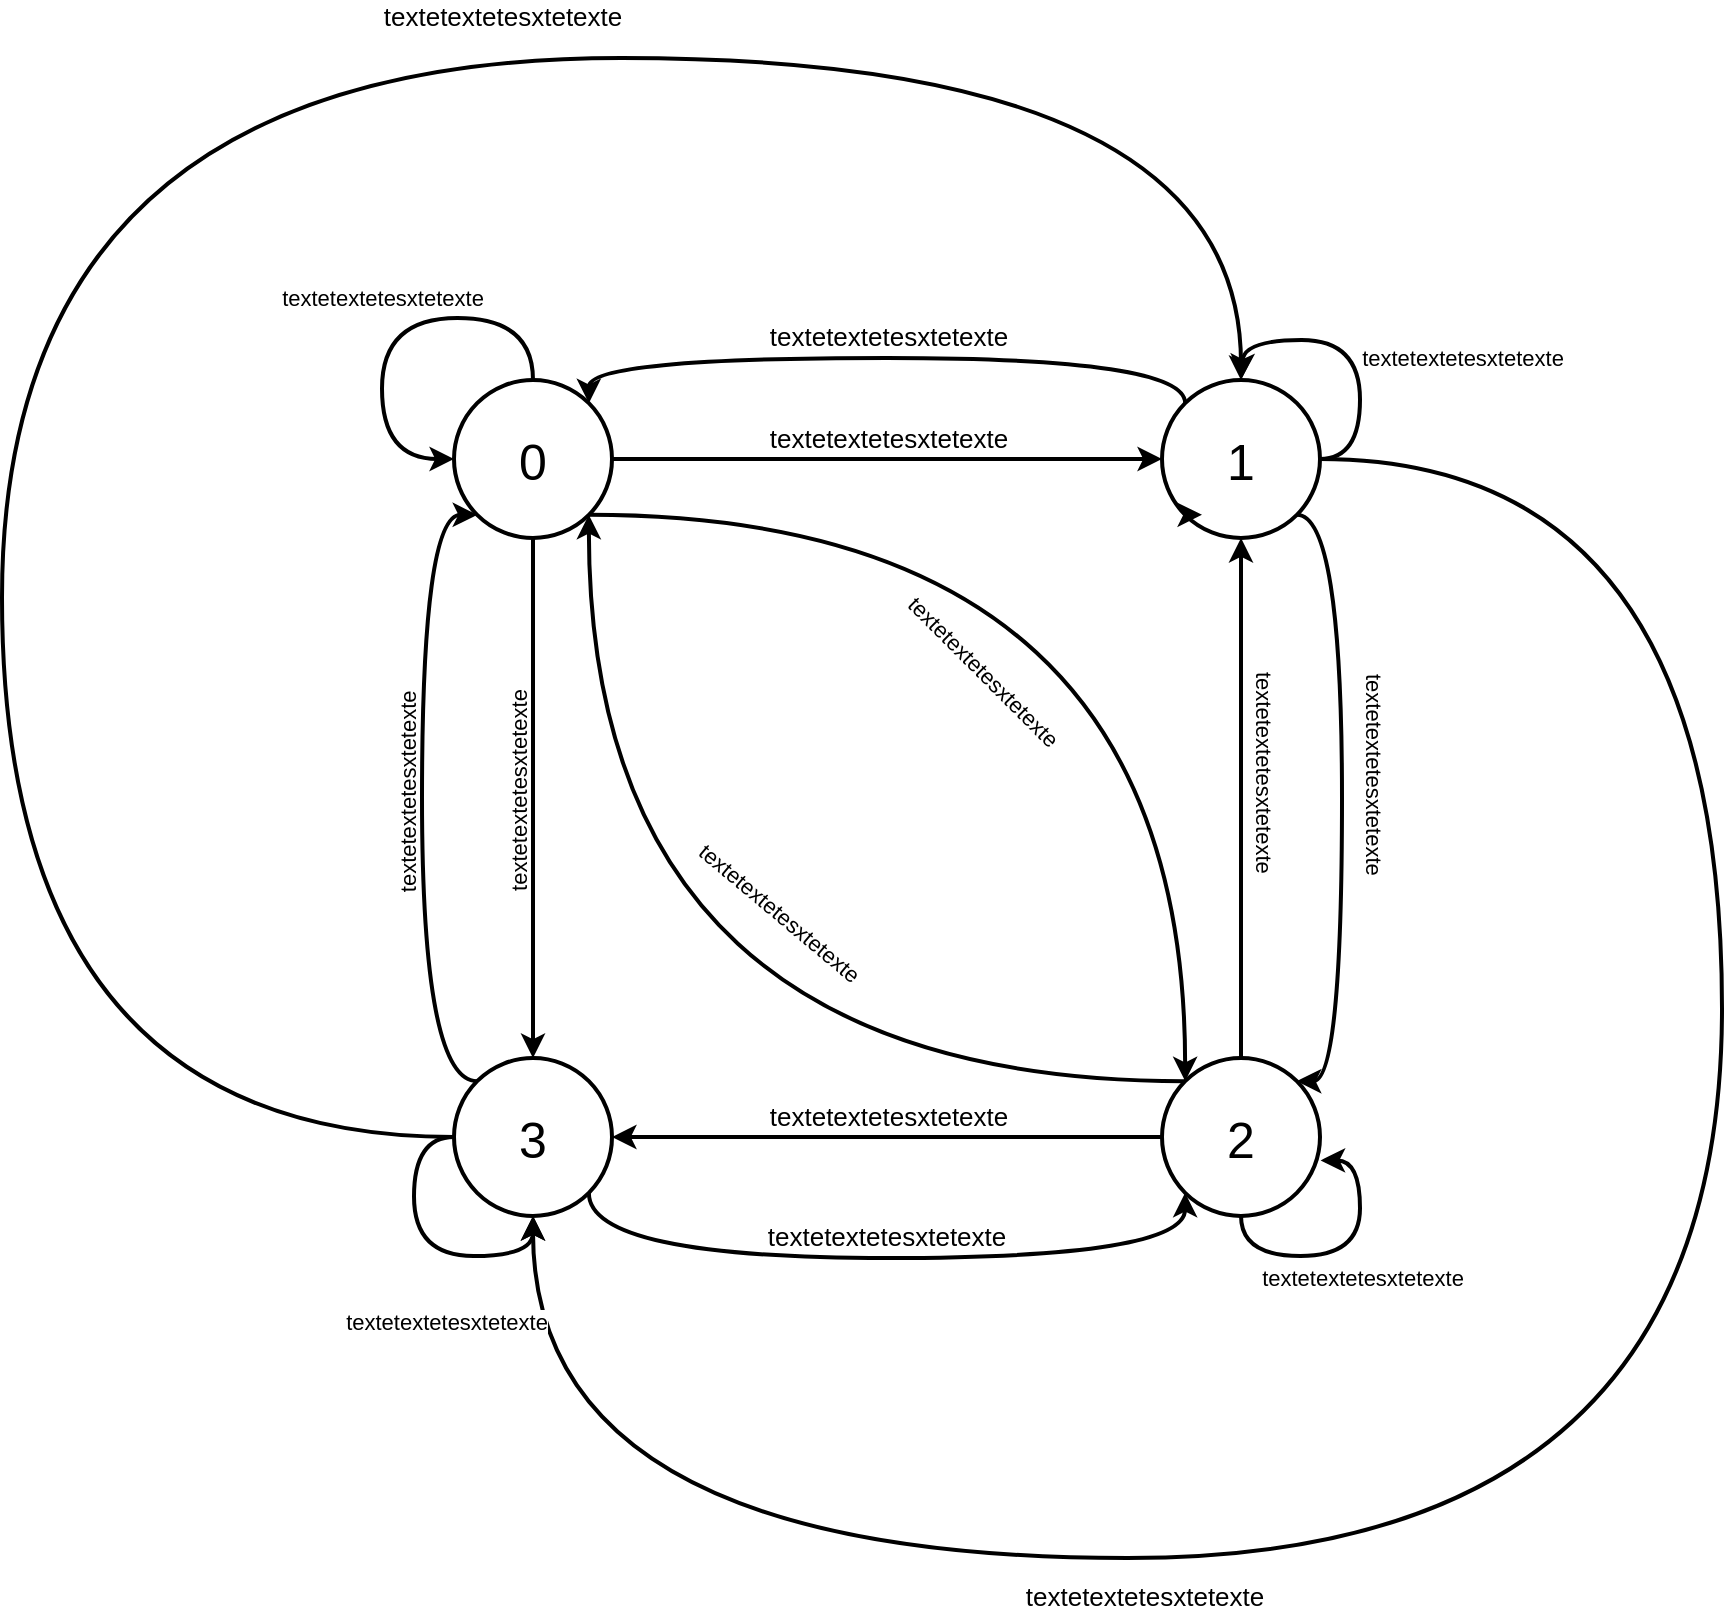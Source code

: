 <mxfile version="26.1.0">
  <diagram name="Page-1" id="jevsIs7GYPaXCSnmz56U">
    <mxGraphModel dx="2762" dy="929" grid="1" gridSize="10" guides="1" tooltips="1" connect="1" arrows="1" fold="1" page="1" pageScale="1" pageWidth="850" pageHeight="1100" math="0" shadow="0">
      <root>
        <mxCell id="0" />
        <mxCell id="1" parent="0" />
        <mxCell id="FmDAFievaNePRDionoAf-12" value="&lt;span style=&quot;color: rgb(0, 0, 0); font-family: Helvetica; font-style: normal; font-variant-ligatures: normal; font-variant-caps: normal; font-weight: 400; letter-spacing: normal; orphans: 2; text-align: center; text-indent: 0px; text-transform: none; widows: 2; word-spacing: 0px; -webkit-text-stroke-width: 0px; white-space: nowrap; text-decoration-thickness: initial; text-decoration-style: initial; text-decoration-color: initial; float: none; display: inline !important;&quot;&gt;textetextetesxtetexte&lt;/span&gt;" style="edgeStyle=orthogonalEdgeStyle;rounded=0;orthogonalLoop=1;jettySize=auto;html=1;exitX=1;exitY=0.5;exitDx=0;exitDy=0;entryX=0;entryY=0.5;entryDx=0;entryDy=0;strokeWidth=2;curved=1;strokeColor=default;verticalAlign=bottom;fontSize=13;labelBackgroundColor=none;" parent="1" source="FmDAFievaNePRDionoAf-1" target="FmDAFievaNePRDionoAf-3" edge="1">
          <mxGeometry relative="1" as="geometry">
            <mxPoint x="-436.569" y="550.431" as="sourcePoint" />
            <mxPoint x="-138.431" y="550.431" as="targetPoint" />
          </mxGeometry>
        </mxCell>
        <mxCell id="FmDAFievaNePRDionoAf-15" value="&lt;span style=&quot;color: rgb(0, 0, 0); font-family: Helvetica; font-size: 11px; font-style: normal; font-variant-ligatures: normal; font-variant-caps: normal; font-weight: 400; letter-spacing: normal; orphans: 2; text-align: center; text-indent: 0px; text-transform: none; widows: 2; word-spacing: 0px; -webkit-text-stroke-width: 0px; white-space: nowrap; text-decoration-thickness: initial; text-decoration-style: initial; text-decoration-color: initial; float: none; display: inline !important;&quot;&gt;textetextetesxtetexte&lt;/span&gt;" style="edgeStyle=orthogonalEdgeStyle;rounded=0;orthogonalLoop=1;jettySize=auto;html=1;exitX=0.5;exitY=1;exitDx=0;exitDy=0;entryX=0.5;entryY=0;entryDx=0;entryDy=0;strokeWidth=2;curved=1;strokeColor=default;verticalAlign=bottom;fontSize=13;horizontal=0;labelBackgroundColor=none;" parent="1" source="FmDAFievaNePRDionoAf-1" target="FmDAFievaNePRDionoAf-4" edge="1">
          <mxGeometry relative="1" as="geometry" />
        </mxCell>
        <mxCell id="FmDAFievaNePRDionoAf-35" value="" style="edgeStyle=orthogonalEdgeStyle;rounded=0;orthogonalLoop=1;jettySize=auto;html=1;exitX=1;exitY=1;exitDx=0;exitDy=0;entryX=0;entryY=0;entryDx=0;entryDy=0;curved=1;strokeWidth=2;strokeColor=default;verticalAlign=bottom;fontSize=13;labelBackgroundColor=none;" parent="1" source="FmDAFievaNePRDionoAf-1" target="FmDAFievaNePRDionoAf-5" edge="1">
          <mxGeometry relative="1" as="geometry" />
        </mxCell>
        <mxCell id="FmDAFievaNePRDionoAf-1" value="0" style="ellipse;whiteSpace=wrap;html=1;aspect=fixed;strokeWidth=2;strokeColor=default;fontSize=25;fontFamily=Helvetica;verticalAlign=middle;labelBackgroundColor=none;" parent="1" vertex="1">
          <mxGeometry x="-504" y="511" width="79" height="79" as="geometry" />
        </mxCell>
        <mxCell id="FmDAFievaNePRDionoAf-13" value="&lt;span style=&quot;color: rgb(0, 0, 0); font-family: Helvetica; font-style: normal; font-variant-ligatures: normal; font-variant-caps: normal; font-weight: 400; letter-spacing: normal; orphans: 2; text-align: center; text-indent: 0px; text-transform: none; widows: 2; word-spacing: 0px; -webkit-text-stroke-width: 0px; white-space: nowrap; text-decoration-thickness: initial; text-decoration-style: initial; text-decoration-color: initial; float: none; display: inline !important;&quot;&gt;textetextetesxtetexte&lt;/span&gt;" style="edgeStyle=orthogonalEdgeStyle;rounded=0;orthogonalLoop=1;jettySize=auto;html=1;exitX=0;exitY=0;exitDx=0;exitDy=0;entryX=1;entryY=0;entryDx=0;entryDy=0;strokeWidth=2;curved=1;strokeColor=default;verticalAlign=bottom;fontSize=13;labelBackgroundColor=none;" parent="1" source="FmDAFievaNePRDionoAf-3" target="FmDAFievaNePRDionoAf-1" edge="1">
          <mxGeometry relative="1" as="geometry">
            <Array as="points">
              <mxPoint x="-138" y="500" />
              <mxPoint x="-437" y="500" />
            </Array>
          </mxGeometry>
        </mxCell>
        <mxCell id="FmDAFievaNePRDionoAf-18" value="" style="edgeStyle=orthogonalEdgeStyle;rounded=0;orthogonalLoop=1;jettySize=auto;html=1;exitX=1;exitY=1;exitDx=0;exitDy=0;entryX=1;entryY=0;entryDx=0;entryDy=0;strokeWidth=2;curved=1;strokeColor=default;verticalAlign=top;fontSize=13;horizontal=0;textDirection=ltr;labelBackgroundColor=none;" parent="1" source="FmDAFievaNePRDionoAf-3" target="FmDAFievaNePRDionoAf-5" edge="1">
          <mxGeometry relative="1" as="geometry">
            <Array as="points">
              <mxPoint x="-60" y="579" />
              <mxPoint x="-60" y="861" />
            </Array>
          </mxGeometry>
        </mxCell>
        <mxCell id="Yr5-Lfc9U_IhyNixoYHS-2" value="&lt;span style=&quot;color: rgb(0, 0, 0); font-family: Helvetica; font-size: 11px; font-style: normal; font-variant-ligatures: normal; font-variant-caps: normal; font-weight: 400; letter-spacing: normal; orphans: 2; text-align: center; text-indent: 0px; text-transform: none; widows: 2; word-spacing: 0px; -webkit-text-stroke-width: 0px; white-space: nowrap; background-color: rgb(255, 255, 255); text-decoration-thickness: initial; text-decoration-style: initial; text-decoration-color: initial; display: inline !important; float: none;&quot;&gt;textetextetesxtetexte&lt;/span&gt;" style="edgeStyle=orthogonalEdgeStyle;rounded=0;orthogonalLoop=1;jettySize=auto;html=1;exitX=1;exitY=0.5;exitDx=0;exitDy=0;curved=1;strokeWidth=2;strokeColor=default;verticalAlign=bottom;fontSize=13;labelBackgroundColor=none;" edge="1" parent="1" source="FmDAFievaNePRDionoAf-3">
          <mxGeometry x="-0.229" y="-51" relative="1" as="geometry">
            <mxPoint x="-110" y="510" as="targetPoint" />
            <mxPoint as="offset" />
          </mxGeometry>
        </mxCell>
        <mxCell id="Yr5-Lfc9U_IhyNixoYHS-3" value="&lt;span style=&quot;color: rgb(0, 0, 0); font-family: Helvetica; font-style: normal; font-variant-ligatures: normal; font-variant-caps: normal; font-weight: 400; letter-spacing: normal; orphans: 2; text-align: center; text-indent: 0px; text-transform: none; widows: 2; word-spacing: 0px; -webkit-text-stroke-width: 0px; white-space: nowrap; text-decoration-thickness: initial; text-decoration-style: initial; text-decoration-color: initial; float: none; display: inline !important;&quot;&gt;textetextetesxtetexte&lt;/span&gt;" style="edgeStyle=orthogonalEdgeStyle;rounded=0;orthogonalLoop=1;jettySize=auto;html=1;exitX=1;exitY=0.5;exitDx=0;exitDy=0;entryX=0.5;entryY=1;entryDx=0;entryDy=0;curved=1;strokeWidth=2;strokeColor=default;verticalAlign=bottom;fontSize=13;labelBackgroundColor=none;" edge="1" parent="1" source="FmDAFievaNePRDionoAf-3" target="FmDAFievaNePRDionoAf-4">
          <mxGeometry x="0.372" y="30" relative="1" as="geometry">
            <Array as="points">
              <mxPoint x="130" y="551" />
              <mxPoint x="130" y="1100" />
              <mxPoint x="-464" y="1100" />
            </Array>
            <mxPoint as="offset" />
          </mxGeometry>
        </mxCell>
        <mxCell id="FmDAFievaNePRDionoAf-3" value="1" style="ellipse;whiteSpace=wrap;html=1;aspect=fixed;strokeWidth=2;strokeColor=default;fontSize=25;fontFamily=Helvetica;verticalAlign=middle;labelBackgroundColor=none;" parent="1" vertex="1">
          <mxGeometry x="-150" y="511" width="79" height="79" as="geometry" />
        </mxCell>
        <mxCell id="FmDAFievaNePRDionoAf-17" value="&lt;span style=&quot;color: rgb(0, 0, 0); font-family: Helvetica; font-size: 11px; font-style: normal; font-variant-ligatures: normal; font-variant-caps: normal; font-weight: 400; letter-spacing: normal; orphans: 2; text-align: center; text-indent: 0px; text-transform: none; widows: 2; word-spacing: 0px; -webkit-text-stroke-width: 0px; white-space: nowrap; text-decoration-thickness: initial; text-decoration-style: initial; text-decoration-color: initial; float: none; display: inline !important;&quot;&gt;textetextetesxtetexte&lt;/span&gt;" style="edgeStyle=orthogonalEdgeStyle;rounded=0;orthogonalLoop=1;jettySize=auto;html=1;exitX=0;exitY=0;exitDx=0;exitDy=0;entryX=0;entryY=1;entryDx=0;entryDy=0;strokeWidth=2;curved=1;strokeColor=default;verticalAlign=bottom;fontSize=13;horizontal=0;labelBackgroundColor=none;" parent="1" source="FmDAFievaNePRDionoAf-4" target="FmDAFievaNePRDionoAf-1" edge="1">
          <mxGeometry relative="1" as="geometry">
            <Array as="points">
              <mxPoint x="-520" y="862" />
              <mxPoint x="-520" y="578" />
            </Array>
          </mxGeometry>
        </mxCell>
        <mxCell id="FmDAFievaNePRDionoAf-21" value="&lt;span style=&quot;color: rgb(0, 0, 0); font-family: Helvetica; font-style: normal; font-variant-ligatures: normal; font-variant-caps: normal; font-weight: 400; letter-spacing: normal; orphans: 2; text-align: center; text-indent: 0px; text-transform: none; widows: 2; word-spacing: 0px; -webkit-text-stroke-width: 0px; white-space: nowrap; text-decoration-thickness: initial; text-decoration-style: initial; text-decoration-color: initial; float: none; display: inline !important;&quot;&gt;textetextetesxtetexte&lt;/span&gt;" style="edgeStyle=orthogonalEdgeStyle;rounded=0;orthogonalLoop=1;jettySize=auto;html=1;exitX=1;exitY=1;exitDx=0;exitDy=0;entryX=0;entryY=1;entryDx=0;entryDy=0;strokeWidth=2;curved=1;strokeColor=default;verticalAlign=bottom;fontSize=13;labelBackgroundColor=none;" parent="1" source="FmDAFievaNePRDionoAf-4" target="FmDAFievaNePRDionoAf-5" edge="1">
          <mxGeometry relative="1" as="geometry">
            <Array as="points">
              <mxPoint x="-437" y="950" />
              <mxPoint x="-138" y="950" />
            </Array>
          </mxGeometry>
        </mxCell>
        <mxCell id="FmDAFievaNePRDionoAf-38" value="textetextetesxtetexte" style="edgeStyle=orthogonalEdgeStyle;rounded=0;orthogonalLoop=1;jettySize=auto;html=1;exitX=0;exitY=0.5;exitDx=0;exitDy=0;entryX=0.5;entryY=0;entryDx=0;entryDy=0;curved=1;strokeWidth=2;strokeColor=default;verticalAlign=bottom;fontSize=13;labelBackgroundColor=none;" parent="1" source="FmDAFievaNePRDionoAf-4" target="FmDAFievaNePRDionoAf-3" edge="1">
          <mxGeometry x="0.314" y="10" relative="1" as="geometry">
            <Array as="points">
              <mxPoint x="-730" y="890" />
              <mxPoint x="-730" y="350" />
              <mxPoint x="-110" y="350" />
            </Array>
            <mxPoint as="offset" />
          </mxGeometry>
        </mxCell>
        <mxCell id="FmDAFievaNePRDionoAf-4" value="3" style="ellipse;whiteSpace=wrap;html=1;aspect=fixed;strokeWidth=2;strokeColor=default;fontSize=25;fontFamily=Helvetica;verticalAlign=middle;labelBackgroundColor=none;" parent="1" vertex="1">
          <mxGeometry x="-504" y="850" width="79" height="79" as="geometry" />
        </mxCell>
        <mxCell id="FmDAFievaNePRDionoAf-10" value="" style="edgeStyle=orthogonalEdgeStyle;rounded=0;orthogonalLoop=1;jettySize=auto;html=1;exitX=0.5;exitY=0;exitDx=0;exitDy=0;entryX=0.5;entryY=1;entryDx=0;entryDy=0;strokeWidth=2;curved=1;strokeColor=default;verticalAlign=top;fontSize=13;horizontal=0;textDirection=ltr;labelBackgroundColor=none;" parent="1" source="FmDAFievaNePRDionoAf-5" target="FmDAFievaNePRDionoAf-3" edge="1">
          <mxGeometry relative="1" as="geometry" />
        </mxCell>
        <mxCell id="FmDAFievaNePRDionoAf-20" value="&lt;span style=&quot;color: rgb(0, 0, 0); font-family: Helvetica; font-style: normal; font-variant-ligatures: normal; font-variant-caps: normal; font-weight: 400; letter-spacing: normal; orphans: 2; text-align: center; text-indent: 0px; text-transform: none; widows: 2; word-spacing: 0px; -webkit-text-stroke-width: 0px; white-space: nowrap; text-decoration-thickness: initial; text-decoration-style: initial; text-decoration-color: initial; float: none; display: inline !important;&quot;&gt;textetextetesxtetexte&lt;/span&gt;" style="edgeStyle=orthogonalEdgeStyle;rounded=0;orthogonalLoop=1;jettySize=auto;html=1;exitX=0;exitY=0.5;exitDx=0;exitDy=0;entryX=1;entryY=0.5;entryDx=0;entryDy=0;strokeWidth=2;curved=1;strokeColor=default;verticalAlign=bottom;fontSize=13;labelBackgroundColor=none;" parent="1" source="FmDAFievaNePRDionoAf-5" target="FmDAFievaNePRDionoAf-4" edge="1">
          <mxGeometry relative="1" as="geometry" />
        </mxCell>
        <mxCell id="FmDAFievaNePRDionoAf-36" style="edgeStyle=orthogonalEdgeStyle;rounded=0;orthogonalLoop=1;jettySize=auto;html=1;exitX=0;exitY=0;exitDx=0;exitDy=0;entryX=1;entryY=1;entryDx=0;entryDy=0;curved=1;strokeWidth=2;strokeColor=default;verticalAlign=bottom;fontSize=13;labelBackgroundColor=none;" parent="1" source="FmDAFievaNePRDionoAf-5" target="FmDAFievaNePRDionoAf-1" edge="1">
          <mxGeometry relative="1" as="geometry">
            <mxPoint x="-111.841" y="803.139" as="sourcePoint" />
            <mxPoint x="-409.979" y="520.001" as="targetPoint" />
          </mxGeometry>
        </mxCell>
        <mxCell id="FmDAFievaNePRDionoAf-5" value="2" style="ellipse;whiteSpace=wrap;html=1;aspect=fixed;strokeWidth=2;strokeColor=default;fontSize=25;fontFamily=Helvetica;verticalAlign=middle;labelBackgroundColor=none;" parent="1" vertex="1">
          <mxGeometry x="-150" y="850" width="79" height="79" as="geometry" />
        </mxCell>
        <mxCell id="FmDAFievaNePRDionoAf-29" style="edgeStyle=orthogonalEdgeStyle;rounded=0;orthogonalLoop=1;jettySize=auto;html=1;exitX=0;exitY=1;exitDx=0;exitDy=0;entryX=0.253;entryY=0.859;entryDx=0;entryDy=0;entryPerimeter=0;strokeColor=default;strokeWidth=2;verticalAlign=bottom;fontSize=13;labelBackgroundColor=none;" parent="1" source="FmDAFievaNePRDionoAf-3" target="FmDAFievaNePRDionoAf-3" edge="1">
          <mxGeometry relative="1" as="geometry" />
        </mxCell>
        <mxCell id="FmDAFievaNePRDionoAf-30" value="&lt;span style=&quot;color: rgb(0, 0, 0); font-family: Helvetica; font-size: 11px; font-style: normal; font-variant-ligatures: normal; font-variant-caps: normal; font-weight: 400; letter-spacing: normal; orphans: 2; text-align: center; text-indent: 0px; text-transform: none; widows: 2; word-spacing: 0px; -webkit-text-stroke-width: 0px; white-space: nowrap; background-color: rgb(255, 255, 255); text-decoration-thickness: initial; text-decoration-style: initial; text-decoration-color: initial; display: inline !important; float: none;&quot;&gt;textetextetesxtetexte&lt;/span&gt;" style="edgeStyle=orthogonalEdgeStyle;rounded=0;orthogonalLoop=1;jettySize=auto;html=1;exitX=0.5;exitY=0;exitDx=0;exitDy=0;entryX=0;entryY=0.5;entryDx=0;entryDy=0;curved=1;strokeWidth=2;strokeColor=default;verticalAlign=bottom;fontSize=13;labelBackgroundColor=none;" parent="1" source="FmDAFievaNePRDionoAf-1" target="FmDAFievaNePRDionoAf-1" edge="1">
          <mxGeometry relative="1" as="geometry">
            <Array as="points">
              <mxPoint x="-464" y="480" />
              <mxPoint x="-540" y="480" />
              <mxPoint x="-540" y="550" />
            </Array>
          </mxGeometry>
        </mxCell>
        <mxCell id="FmDAFievaNePRDionoAf-33" value="&lt;span style=&quot;color: rgb(0, 0, 0); font-family: Helvetica; font-size: 11px; font-style: normal; font-variant-ligatures: normal; font-variant-caps: normal; font-weight: 400; letter-spacing: normal; orphans: 2; text-align: center; text-indent: 0px; text-transform: none; widows: 2; word-spacing: 0px; -webkit-text-stroke-width: 0px; white-space: nowrap; background-color: rgb(255, 255, 255); text-decoration-thickness: initial; text-decoration-style: initial; text-decoration-color: initial; display: inline !important; float: none;&quot;&gt;textetextetesxtetexte&lt;/span&gt;" style="edgeStyle=orthogonalEdgeStyle;rounded=0;orthogonalLoop=1;jettySize=auto;html=1;exitX=0;exitY=0.5;exitDx=0;exitDy=0;entryX=0.5;entryY=1;entryDx=0;entryDy=0;curved=1;strokeWidth=2;strokeColor=default;verticalAlign=bottom;fontSize=13;labelBackgroundColor=none;" parent="1" source="FmDAFievaNePRDionoAf-4" target="FmDAFievaNePRDionoAf-4" edge="1">
          <mxGeometry x="-0.0" y="-22" relative="1" as="geometry">
            <mxPoint x="16" y="21" as="offset" />
          </mxGeometry>
        </mxCell>
        <mxCell id="FmDAFievaNePRDionoAf-34" value="&lt;span style=&quot;color: rgb(0, 0, 0); font-family: Helvetica; font-size: 11px; font-style: normal; font-variant-ligatures: normal; font-variant-caps: normal; font-weight: 400; letter-spacing: normal; orphans: 2; text-align: center; text-indent: 0px; text-transform: none; widows: 2; word-spacing: 0px; -webkit-text-stroke-width: 0px; white-space: nowrap; background-color: rgb(255, 255, 255); text-decoration-thickness: initial; text-decoration-style: initial; text-decoration-color: initial; display: inline !important; float: none;&quot;&gt;textetextetesxtetexte&lt;/span&gt;" style="edgeStyle=orthogonalEdgeStyle;rounded=0;orthogonalLoop=1;jettySize=auto;html=1;exitX=0.5;exitY=1;exitDx=0;exitDy=0;entryX=1.004;entryY=0.648;entryDx=0;entryDy=0;entryPerimeter=0;curved=1;strokeWidth=2;strokeColor=default;verticalAlign=bottom;fontSize=13;labelBackgroundColor=none;" parent="1" source="FmDAFievaNePRDionoAf-5" target="FmDAFievaNePRDionoAf-5" edge="1">
          <mxGeometry x="0.082" y="-21" relative="1" as="geometry">
            <mxPoint x="-20" y="21" as="offset" />
          </mxGeometry>
        </mxCell>
        <mxCell id="Yr5-Lfc9U_IhyNixoYHS-8" value="&lt;span style=&quot;color: rgb(0, 0, 0); font-family: Helvetica; font-size: 11px; font-style: normal; font-variant-ligatures: normal; font-variant-caps: normal; font-weight: 400; letter-spacing: normal; orphans: 2; text-align: center; text-indent: 0px; text-transform: none; widows: 2; word-spacing: 0px; -webkit-text-stroke-width: 0px; white-space: nowrap; background-color: rgb(255, 255, 255); text-decoration-thickness: initial; text-decoration-style: initial; text-decoration-color: initial; display: inline !important; float: none;&quot;&gt;textetextetesxtetexte&lt;/span&gt;" style="text;whiteSpace=wrap;html=1;rotation=45;" vertex="1" parent="1">
          <mxGeometry x="-300" y="650" width="130" height="40" as="geometry" />
        </mxCell>
        <mxCell id="Yr5-Lfc9U_IhyNixoYHS-9" value="&lt;span style=&quot;color: rgb(0, 0, 0); font-family: Helvetica; font-size: 11px; font-style: normal; font-variant-ligatures: normal; font-variant-caps: normal; font-weight: 400; letter-spacing: normal; orphans: 2; text-align: center; text-indent: 0px; text-transform: none; widows: 2; word-spacing: 0px; -webkit-text-stroke-width: 0px; white-space: nowrap; background-color: rgb(255, 255, 255); text-decoration-thickness: initial; text-decoration-style: initial; text-decoration-color: initial; display: inline !important; float: none;&quot;&gt;textetextetesxtetexte&lt;/span&gt;" style="text;whiteSpace=wrap;html=1;rotation=40;" vertex="1" parent="1">
          <mxGeometry x="-400" y="770" width="130" height="40" as="geometry" />
        </mxCell>
        <mxCell id="Yr5-Lfc9U_IhyNixoYHS-10" value="&lt;span style=&quot;color: rgb(0, 0, 0); font-family: Helvetica; font-size: 11px; font-style: normal; font-variant-ligatures: normal; font-variant-caps: normal; font-weight: 400; letter-spacing: normal; orphans: 2; text-align: center; text-indent: 0px; text-transform: none; widows: 2; word-spacing: 0px; -webkit-text-stroke-width: 0px; white-space: nowrap; background-color: rgb(255, 255, 255); text-decoration-thickness: initial; text-decoration-style: initial; text-decoration-color: initial; display: inline !important; float: none;&quot;&gt;textetextetesxtetexte&lt;/span&gt;" style="text;whiteSpace=wrap;html=1;rotation=90;" vertex="1" parent="1">
          <mxGeometry x="-112.5" y="703.5" width="130" height="35" as="geometry" />
        </mxCell>
        <mxCell id="Yr5-Lfc9U_IhyNixoYHS-11" value="&lt;span style=&quot;color: rgb(0, 0, 0); font-family: Helvetica; font-size: 11px; font-style: normal; font-variant-ligatures: normal; font-variant-caps: normal; font-weight: 400; letter-spacing: normal; orphans: 2; text-align: center; text-indent: 0px; text-transform: none; widows: 2; word-spacing: 0px; -webkit-text-stroke-width: 0px; white-space: nowrap; background-color: rgb(255, 255, 255); text-decoration-thickness: initial; text-decoration-style: initial; text-decoration-color: initial; display: inline !important; float: none;&quot;&gt;textetextetesxtetexte&lt;/span&gt;" style="text;whiteSpace=wrap;html=1;rotation=90;" vertex="1" parent="1">
          <mxGeometry x="-170" y="700" width="130" height="40" as="geometry" />
        </mxCell>
      </root>
    </mxGraphModel>
  </diagram>
</mxfile>
